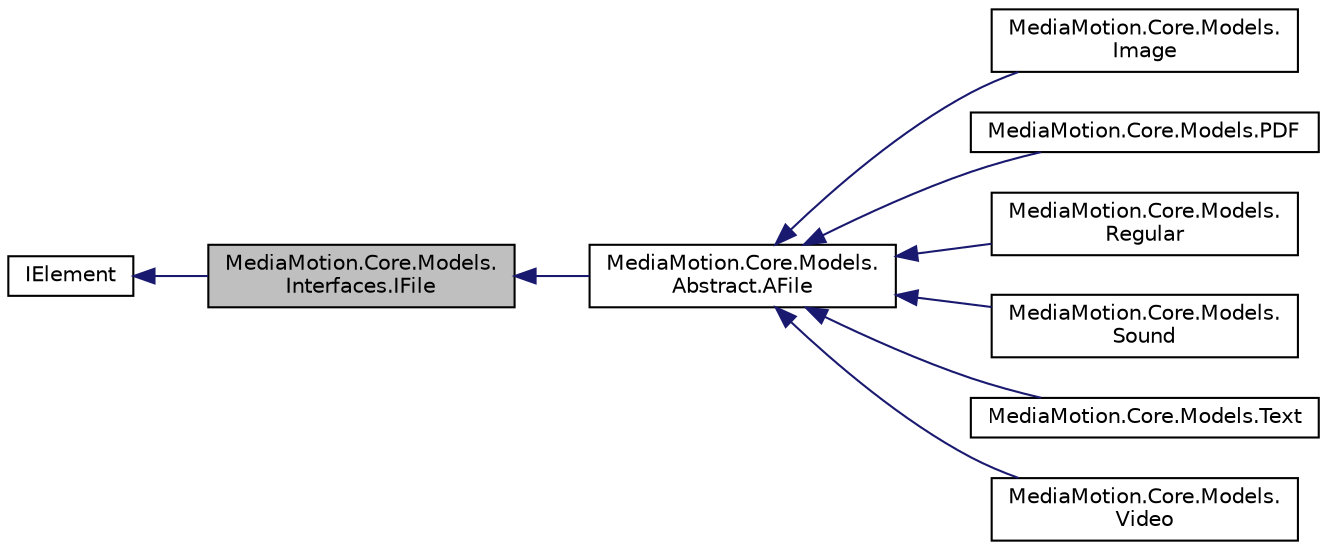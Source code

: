 digraph "MediaMotion.Core.Models.Interfaces.IFile"
{
  edge [fontname="Helvetica",fontsize="10",labelfontname="Helvetica",labelfontsize="10"];
  node [fontname="Helvetica",fontsize="10",shape=record];
  rankdir="LR";
  Node1 [label="MediaMotion.Core.Models.\lInterfaces.IFile",height=0.2,width=0.4,color="black", fillcolor="grey75", style="filled", fontcolor="black"];
  Node2 -> Node1 [dir="back",color="midnightblue",fontsize="10",style="solid",fontname="Helvetica"];
  Node2 [label="IElement",height=0.2,width=0.4,color="black", fillcolor="white", style="filled",URL="$interface_media_motion_1_1_core_1_1_models_1_1_interfaces_1_1_i_element.html"];
  Node1 -> Node3 [dir="back",color="midnightblue",fontsize="10",style="solid",fontname="Helvetica"];
  Node3 [label="MediaMotion.Core.Models.\lAbstract.AFile",height=0.2,width=0.4,color="black", fillcolor="white", style="filled",URL="$class_media_motion_1_1_core_1_1_models_1_1_abstract_1_1_a_file.html"];
  Node3 -> Node4 [dir="back",color="midnightblue",fontsize="10",style="solid",fontname="Helvetica"];
  Node4 [label="MediaMotion.Core.Models.\lImage",height=0.2,width=0.4,color="black", fillcolor="white", style="filled",URL="$class_media_motion_1_1_core_1_1_models_1_1_image.html"];
  Node3 -> Node5 [dir="back",color="midnightblue",fontsize="10",style="solid",fontname="Helvetica"];
  Node5 [label="MediaMotion.Core.Models.PDF",height=0.2,width=0.4,color="black", fillcolor="white", style="filled",URL="$class_media_motion_1_1_core_1_1_models_1_1_p_d_f.html"];
  Node3 -> Node6 [dir="back",color="midnightblue",fontsize="10",style="solid",fontname="Helvetica"];
  Node6 [label="MediaMotion.Core.Models.\lRegular",height=0.2,width=0.4,color="black", fillcolor="white", style="filled",URL="$class_media_motion_1_1_core_1_1_models_1_1_regular.html"];
  Node3 -> Node7 [dir="back",color="midnightblue",fontsize="10",style="solid",fontname="Helvetica"];
  Node7 [label="MediaMotion.Core.Models.\lSound",height=0.2,width=0.4,color="black", fillcolor="white", style="filled",URL="$class_media_motion_1_1_core_1_1_models_1_1_sound.html"];
  Node3 -> Node8 [dir="back",color="midnightblue",fontsize="10",style="solid",fontname="Helvetica"];
  Node8 [label="MediaMotion.Core.Models.Text",height=0.2,width=0.4,color="black", fillcolor="white", style="filled",URL="$class_media_motion_1_1_core_1_1_models_1_1_text.html"];
  Node3 -> Node9 [dir="back",color="midnightblue",fontsize="10",style="solid",fontname="Helvetica"];
  Node9 [label="MediaMotion.Core.Models.\lVideo",height=0.2,width=0.4,color="black", fillcolor="white", style="filled",URL="$class_media_motion_1_1_core_1_1_models_1_1_video.html"];
}
